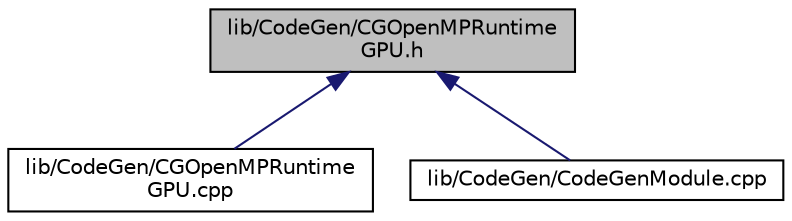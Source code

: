 digraph "lib/CodeGen/CGOpenMPRuntimeGPU.h"
{
 // LATEX_PDF_SIZE
  bgcolor="transparent";
  edge [fontname="Helvetica",fontsize="10",labelfontname="Helvetica",labelfontsize="10"];
  node [fontname="Helvetica",fontsize="10",shape=record];
  Node1 [label="lib/CodeGen/CGOpenMPRuntime\lGPU.h",height=0.2,width=0.4,color="black", fillcolor="grey75", style="filled", fontcolor="black",tooltip=" "];
  Node1 -> Node2 [dir="back",color="midnightblue",fontsize="10",style="solid",fontname="Helvetica"];
  Node2 [label="lib/CodeGen/CGOpenMPRuntime\lGPU.cpp",height=0.2,width=0.4,color="black",URL="$CGOpenMPRuntimeGPU_8cpp.html",tooltip=" "];
  Node1 -> Node3 [dir="back",color="midnightblue",fontsize="10",style="solid",fontname="Helvetica"];
  Node3 [label="lib/CodeGen/CodeGenModule.cpp",height=0.2,width=0.4,color="black",URL="$CodeGenModule_8cpp.html",tooltip=" "];
}
